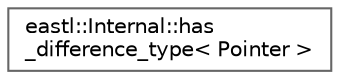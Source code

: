 digraph "类继承关系图"
{
 // LATEX_PDF_SIZE
  bgcolor="transparent";
  edge [fontname=Helvetica,fontsize=10,labelfontname=Helvetica,labelfontsize=10];
  node [fontname=Helvetica,fontsize=10,shape=box,height=0.2,width=0.4];
  rankdir="LR";
  Node0 [id="Node000000",label="eastl::Internal::has\l_difference_type\< Pointer \>",height=0.2,width=0.4,color="grey40", fillcolor="white", style="filled",URL="$structeastl_1_1_internal_1_1has__difference__type.html",tooltip=" "];
}
